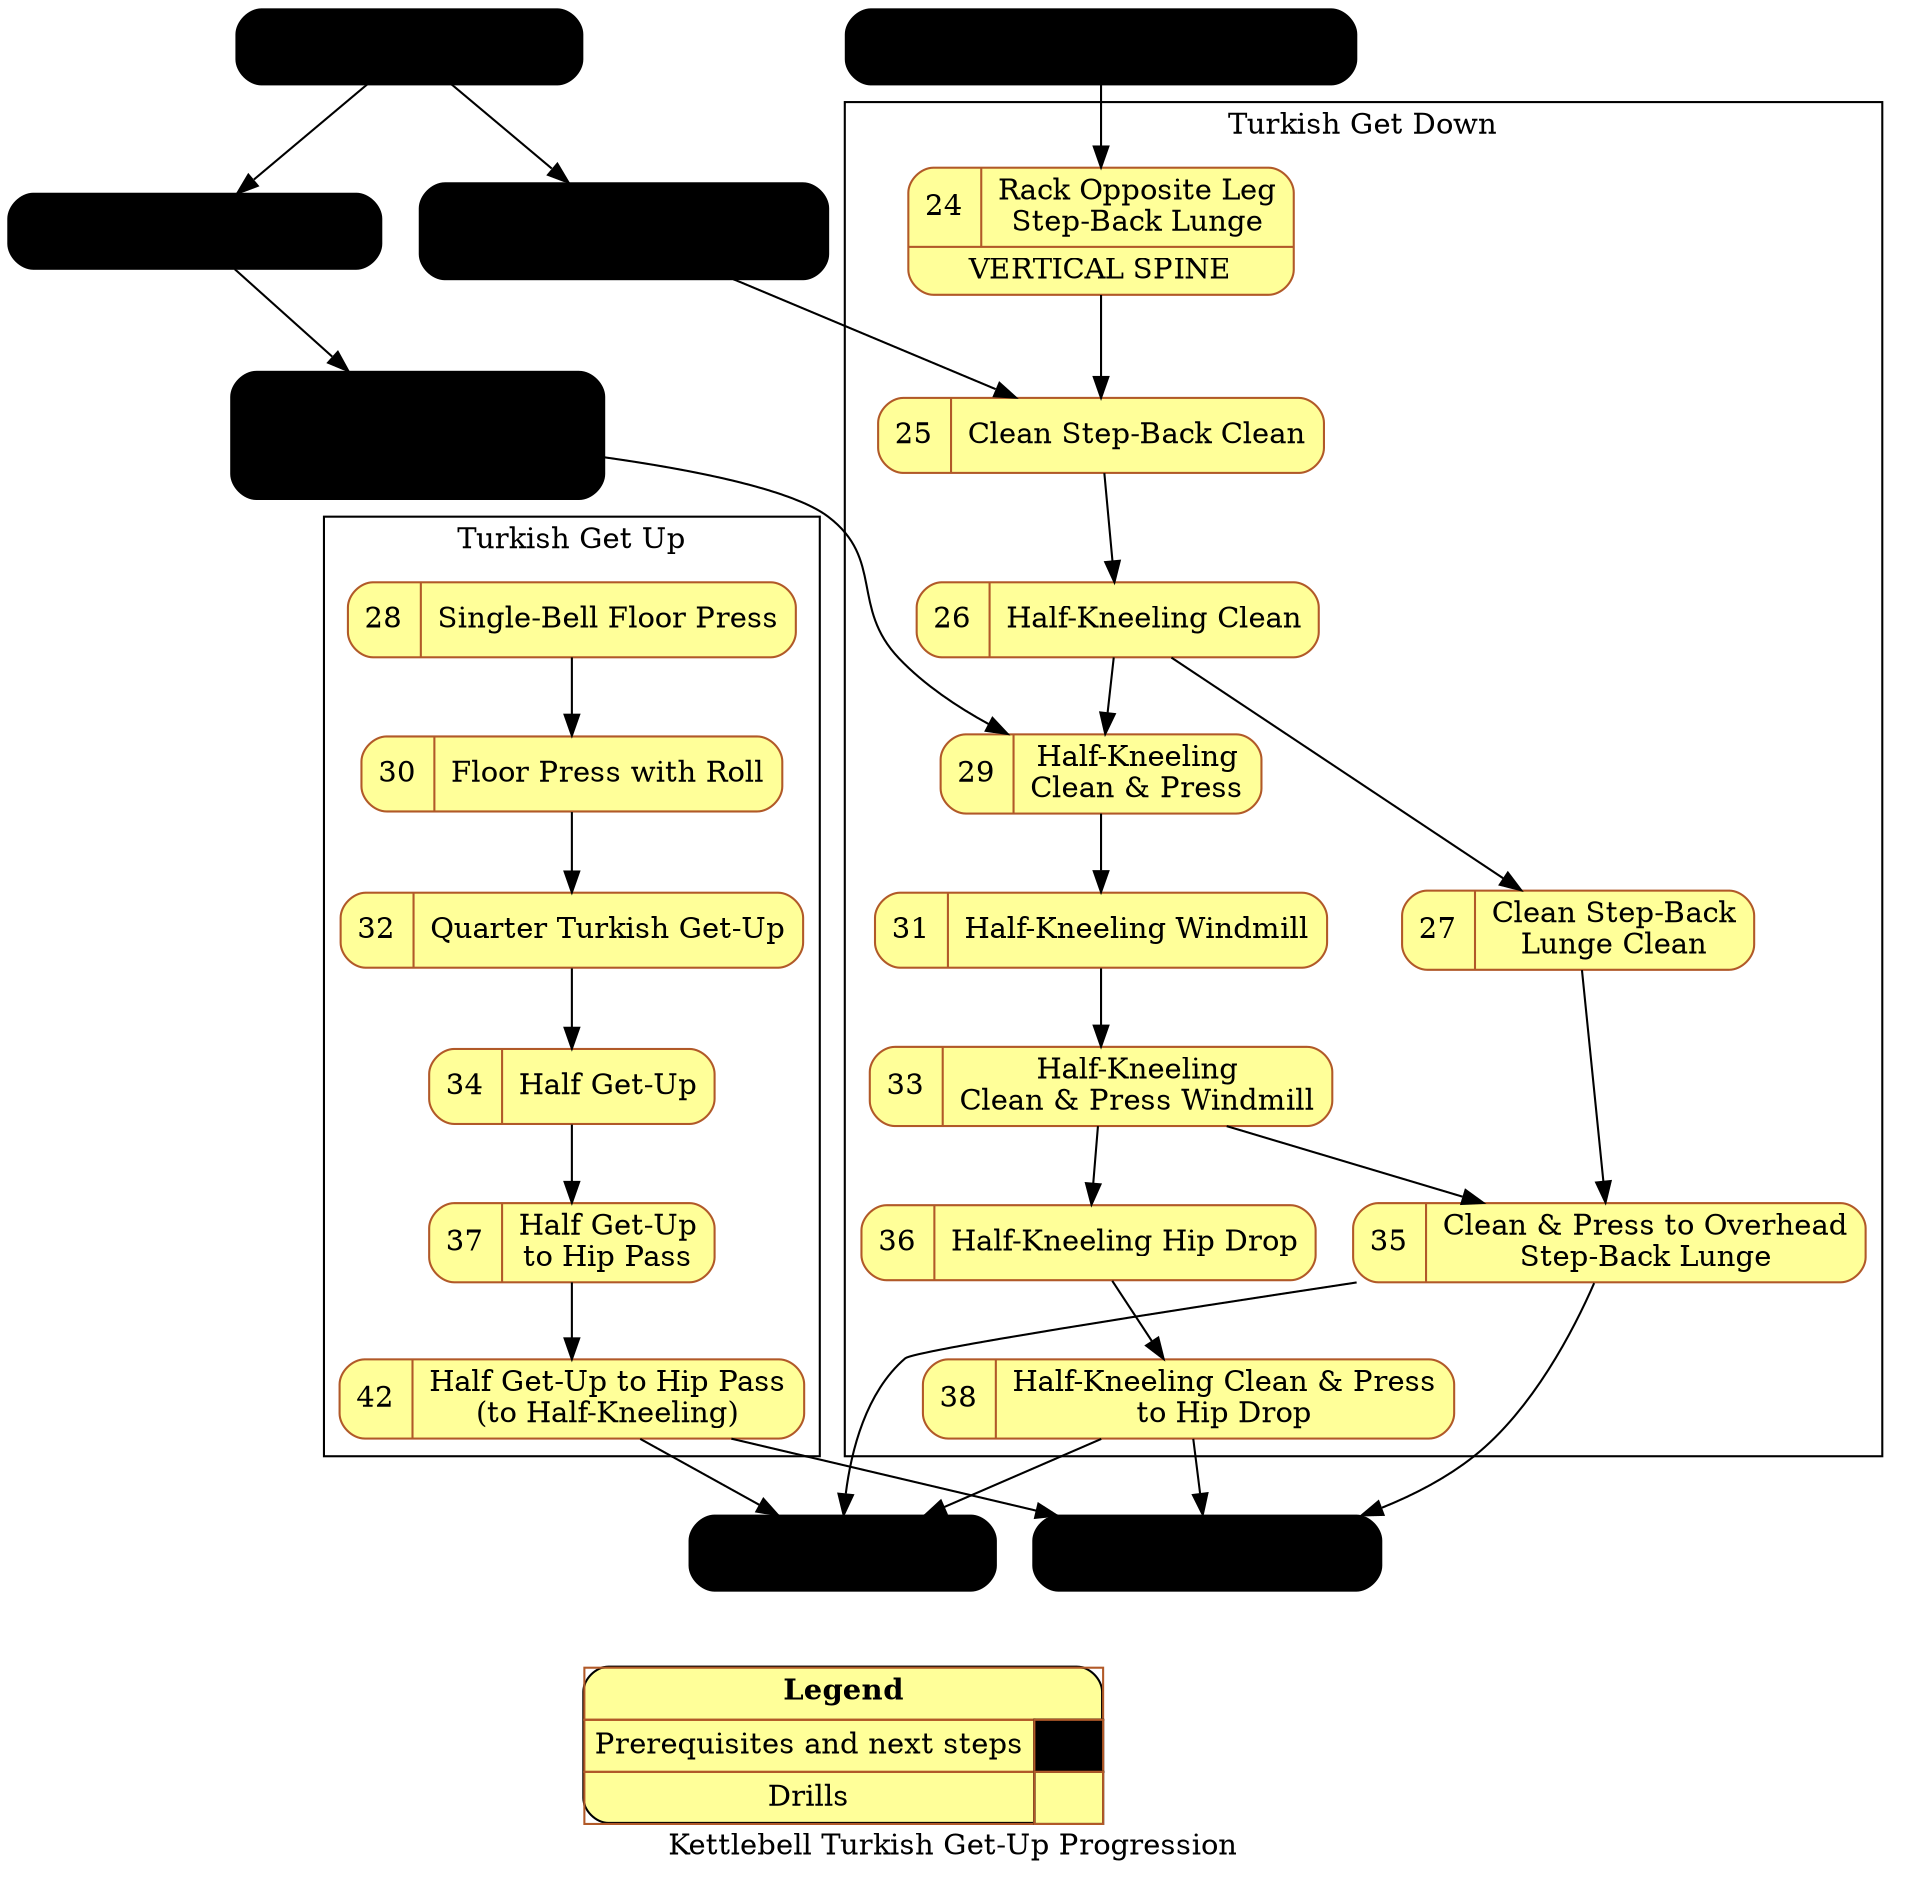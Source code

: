 digraph kb_progression {
  // Kettlebell Turkish Get-Up Progression Diagram © 2023
  // by dznz using knowledge from Mark Wildman is licensed
  // under CC BY-NC-SA 4.0 
  // http://creativecommons.org/licenses/by-nc-sa/4.0/
  label="Kettlebell Turkish Get-Up Progression"
  node [colorscheme="paired12"]
  node [shape=record]
  node [style="rounded,filled"]
  node [color=12, fillcolor=11]

  subgraph pre {
    node [color=lightslategrey, fillcolor=ghostwhite]
    mov_racksquat
    mov_cap, mov_startstopcap
    mov_clean, mov_startstopclean

    // Implied
    mov_tgd [label="{{|Turkish Get Down}}"]
    mov_tgu [label="{{|Turkish Get Up}}"]
  }
  
  // Precursor drills 
  mov_clean [label="KB-12|Swing Clean" URL="https://www.youtube.com/watch?v=_nIsSXWs5iU&list=PLk4oYPJ7TXKhX8YqA2AVrfgs_pEF6p7KA&index=12"]
  mov_startstopclean [label="{{KB-16|Start Stop Clean}|START & END CLEAN}" URL="https://www.youtube.com/watch?v=XbK3jxI0WNQ&list=PLk4oYPJ7TXKhX8YqA2AVrfgs_pEF6p7KA&index=16"]
  mov_cap [label="KB-17|Clean & Press" URL="https://www.youtube.com/watch?v=SSxB3m5qRas&list=PLk4oYPJ7TXKhX8YqA2AVrfgs_pEF6p7KA&index=17"]
  mov_startstopcap [label="{{KB-19|Start Stop\nClean & Press}|START & END C&P}" URL="https://www.youtube.com/watch?v=dSj3kqbuois&list=PLk4oYPJ7TXKhX8YqA2AVrfgs_pEF6p7KA&index=19"]

  mov_racksquat [label="{{KB-23|Single-Bell Front Squat}}" URL="https://www.youtube.com/watch?v=KTDVl0Lkdc4&list=PLk4oYPJ7TXKhX8YqA2AVrfgs_pEF6p7KA&index=23"]

  mov_racklunge [label="{{24|Rack Opposite Leg\nStep-Back Lunge}|VERTICAL SPINE}" URL="https://www.youtube.com/watch?v=KTDVl0Lkdc4&list=PLk4oYPJ7TXKhX8YqA2AVrfgs_pEF6p7KA&index=24"]
  mov_clean2sblunge [label="{{25|Clean Step-Back Clean}}" URL="https://www.youtube.com/watch?v=KTDVl0Lkdc4&list=PLk4oYPJ7TXKhX8YqA2AVrfgs_pEF6p7KA&index=25"]
  mov_halfkneelclean [label="{{26|Half-Kneeling Clean}}" URL="https://www.youtube.com/watch?v=KTDVl0Lkdc4&list=PLk4oYPJ7TXKhX8YqA2AVrfgs_pEF6p7KA&index=26"]
  mov_cleansblungeclean [label="{{27|Clean Step-Back\nLunge Clean}}" URL="https://www.youtube.com/watch?v=KTDVl0Lkdc4&list=PLk4oYPJ7TXKhX8YqA2AVrfgs_pEF6p7KA&index=27"]
  mov_floorpress [label="{{28|Single-Bell Floor Press}}" URL="https://www.youtube.com/watch?v=KTDVl0Lkdc4&list=PLk4oYPJ7TXKhX8YqA2AVrfgs_pEF6p7KA&index=28"]
  mov_halfkneelcap [label="{{29|Half-Kneeling\nClean & Press}}" URL="https://www.youtube.com/watch?v=KTDVl0Lkdc4&list=PLk4oYPJ7TXKhX8YqA2AVrfgs_pEF6p7KA&index=29"]
  mov_floorpressroll [label="{{30|Floor Press with Roll}}" URL="https://www.youtube.com/watch?v=KTDVl0Lkdc4&list=PLk4oYPJ7TXKhX8YqA2AVrfgs_pEF6p7KA&index=30"]
  mov_kneelwindmill [label="{{31|Half-Kneeling Windmill}}" URL="https://www.youtube.com/watch?v=KTDVl0Lkdc4&list=PLk4oYPJ7TXKhX8YqA2AVrfgs_pEF6p7KA&index=31"]
  mov_quartgu [label="{{32|Quarter Turkish Get-Up}}" URL="https://www.youtube.com/watch?v=KTDVl0Lkdc4&list=PLk4oYPJ7TXKhX8YqA2AVrfgs_pEF6p7KA&index=32"]
  mov_kneelcapwindmill [label="{{33|Half-Kneeling\nClean & Press Windmill}}" URL="https://www.youtube.com/watch?v=KTDVl0Lkdc4&list=PLk4oYPJ7TXKhX8YqA2AVrfgs_pEF6p7KA&index=34"]
  mov_halfgu [label="{{34|Half Get-Up}}" URL="https://www.youtube.com/watch?v=KTDVl0Lkdc4&list=PLk4oYPJ7TXKhX8YqA2AVrfgs_pEF6p7KA&index=35"]
  mov_cap2ohsblunge [label="{{35|Clean & Press to Overhead\nStep-Back Lunge}}" URL="https://www.youtube.com/watch?v=KTDVl0Lkdc4&list=PLk4oYPJ7TXKhX8YqA2AVrfgs_pEF6p7KA&index=37"]
  mov_kneelhipdrop [label="{{36|Half-Kneeling Hip Drop}}" URL="https://www.youtube.com/watch?v=KTDVl0Lkdc4&list=PLk4oYPJ7TXKhX8YqA2AVrfgs_pEF6p7KA&index=38"]
  mov_halfgu2hip [label="{{37|Half Get-Up\nto Hip Pass}}" URL="https://www.youtube.com/watch?v=KTDVl0Lkdc4&list=PLk4oYPJ7TXKhX8YqA2AVrfgs_pEF6p7KA&index=39"]
  mov_kneelcap2hip [label="{{38|Half-Kneeling Clean & Press\nto Hip Drop}}" URL="https://www.youtube.com/watch?v=KTDVl0Lkdc4&list=PLk4oYPJ7TXKhX8YqA2AVrfgs_pEF6p7KA&index=40"]
  // 42 fits better with this diagram
  mov_halfgu2kneel [label="{{42|Half Get-Up to Hip Pass\n(to Half-Kneeling)}}" URL="https://www.youtube.com/watch?v=KTDVl0Lkdc4&list=PLk4oYPJ7TXKhX8YqA2AVrfgs_pEF6p7KA&index=45"]


  // Precursor dependencies
  mov_clean -> mov_startstopclean;
  mov_clean -> mov_cap;
  mov_cap -> mov_startstopcap;
  mov_racksquat -> mov_racklunge;
  mov_startstopcap -> mov_halfkneelcap;
  mov_startstopclean -> mov_clean2sblunge;

  subgraph cluster_tgd {
    label="Turkish Get Down"
    mov_racklunge -> mov_clean2sblunge;
    mov_clean2sblunge -> mov_halfkneelclean;
    mov_halfkneelclean -> mov_cleansblungeclean;
    mov_halfkneelclean -> mov_halfkneelcap;
    mov_halfkneelcap -> mov_kneelwindmill;
    mov_kneelwindmill -> mov_kneelcapwindmill;
    mov_kneelcapwindmill -> mov_cap2ohsblunge;
    mov_cleansblungeclean -> mov_cap2ohsblunge;
    mov_kneelcapwindmill -> mov_kneelhipdrop;
    mov_kneelhipdrop -> mov_kneelcap2hip;
  }

  mov_cap2ohsblunge -> mov_tgd;
  mov_cap2ohsblunge -> mov_tgu;
  mov_kneelcap2hip -> mov_tgd;
  mov_kneelcap2hip -> mov_tgu;
  mov_halfgu2kneel -> mov_tgd;
  mov_halfgu2kneel -> mov_tgu;

  subgraph cluster_tgu {
    label="Turkish Get Up"
    mov_floorpress -> mov_floorpressroll;
    mov_floorpressroll -> mov_quartgu;
    mov_quartgu -> mov_halfgu;
    mov_halfgu -> mov_halfgu2hip;
    mov_halfgu2hip -> mov_halfgu2kneel;
  }
  { rank = sink;
    Legend [shape=none, margin=0, label=<
    <TABLE BORDER="0" CELLBORDER="1" CELLSPACING="0" CELLPADDING="4">
     <TR>
      <TD COLSPAN="2"><B>Legend</B></TD>
     </TR>
     <TR>
      <TD>Prerequisites and next steps</TD>
      <TD BGCOLOR="ghostwhite">&nbsp;&nbsp;&nbsp;&nbsp;&nbsp;</TD>
     </TR>
     <TR>
      <TD>Drills</TD>
      <TD BGCOLOR="11"></TD>
     </TR>
    </TABLE>
   >];
  }
}
